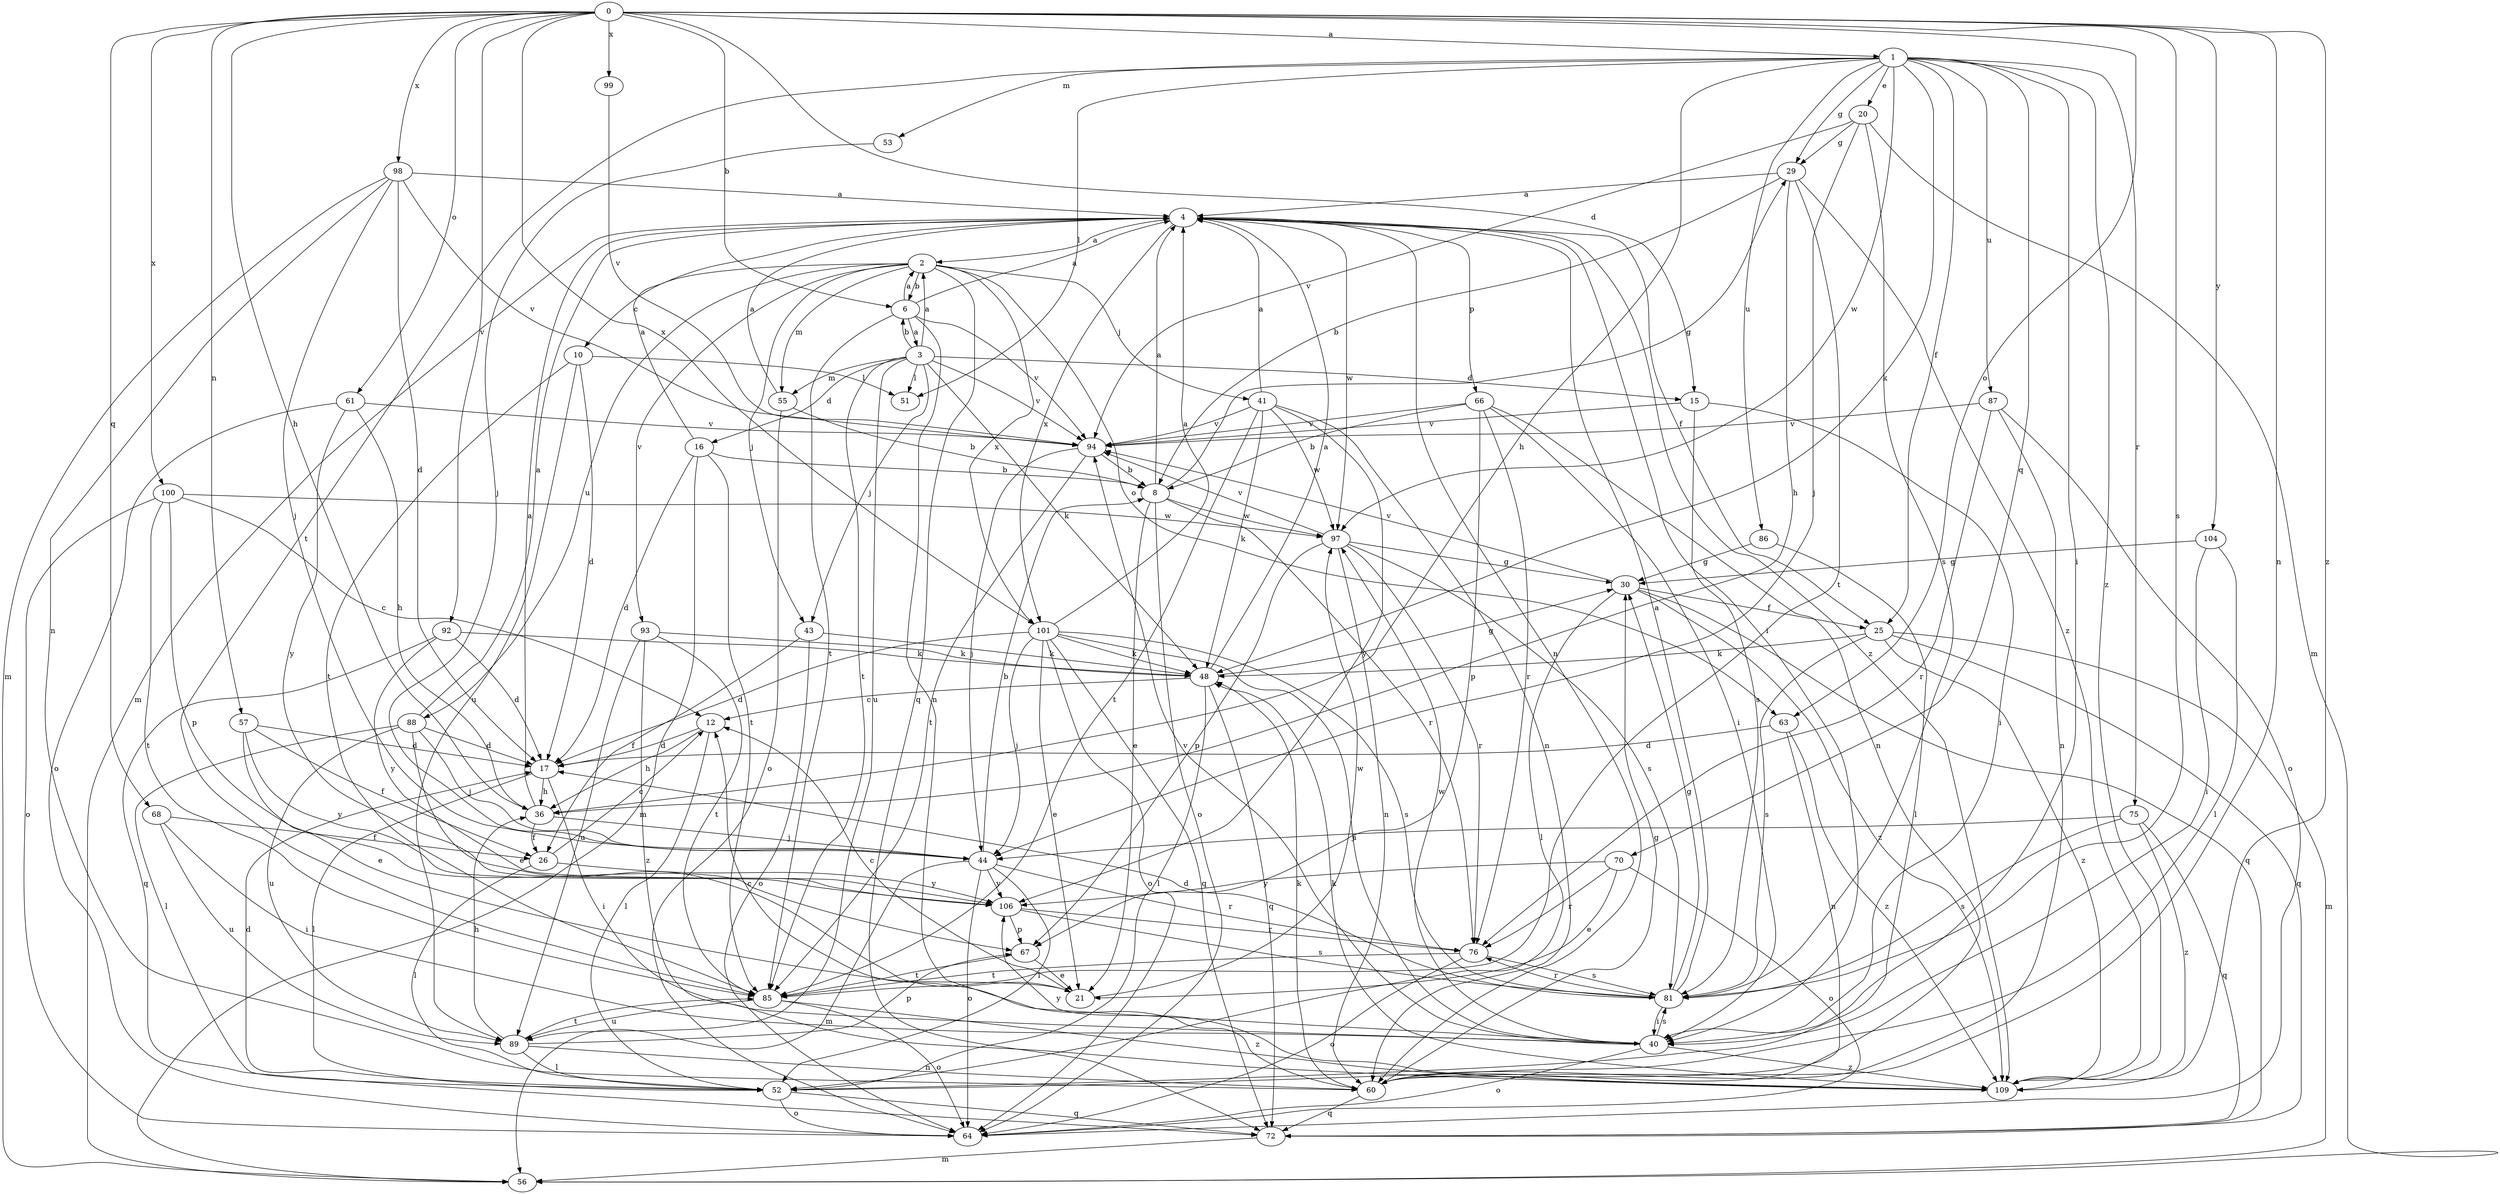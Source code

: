 strict digraph  {
0;
1;
2;
3;
4;
6;
8;
10;
12;
15;
16;
17;
20;
21;
25;
26;
29;
30;
36;
40;
41;
43;
44;
48;
51;
52;
53;
55;
56;
57;
60;
61;
63;
64;
66;
67;
68;
70;
72;
75;
76;
81;
85;
86;
87;
88;
89;
92;
93;
94;
97;
98;
99;
100;
101;
104;
106;
109;
0 -> 1  [label=a];
0 -> 6  [label=b];
0 -> 15  [label=d];
0 -> 36  [label=h];
0 -> 57  [label=n];
0 -> 60  [label=n];
0 -> 61  [label=o];
0 -> 63  [label=o];
0 -> 68  [label=q];
0 -> 81  [label=s];
0 -> 92  [label=v];
0 -> 98  [label=x];
0 -> 99  [label=x];
0 -> 100  [label=x];
0 -> 101  [label=x];
0 -> 104  [label=y];
0 -> 109  [label=z];
1 -> 20  [label=e];
1 -> 25  [label=f];
1 -> 29  [label=g];
1 -> 36  [label=h];
1 -> 40  [label=i];
1 -> 48  [label=k];
1 -> 51  [label=l];
1 -> 53  [label=m];
1 -> 70  [label=q];
1 -> 75  [label=r];
1 -> 85  [label=t];
1 -> 86  [label=u];
1 -> 87  [label=u];
1 -> 97  [label=w];
1 -> 109  [label=z];
2 -> 6  [label=b];
2 -> 10  [label=c];
2 -> 41  [label=j];
2 -> 43  [label=j];
2 -> 55  [label=m];
2 -> 63  [label=o];
2 -> 72  [label=q];
2 -> 88  [label=u];
2 -> 93  [label=v];
2 -> 101  [label=x];
3 -> 2  [label=a];
3 -> 6  [label=b];
3 -> 15  [label=d];
3 -> 16  [label=d];
3 -> 43  [label=j];
3 -> 48  [label=k];
3 -> 51  [label=l];
3 -> 55  [label=m];
3 -> 85  [label=t];
3 -> 89  [label=u];
3 -> 94  [label=v];
4 -> 2  [label=a];
4 -> 25  [label=f];
4 -> 40  [label=i];
4 -> 56  [label=m];
4 -> 60  [label=n];
4 -> 66  [label=p];
4 -> 97  [label=w];
4 -> 101  [label=x];
4 -> 109  [label=z];
6 -> 2  [label=a];
6 -> 3  [label=a];
6 -> 4  [label=a];
6 -> 60  [label=n];
6 -> 85  [label=t];
6 -> 94  [label=v];
8 -> 4  [label=a];
8 -> 21  [label=e];
8 -> 29  [label=g];
8 -> 64  [label=o];
8 -> 76  [label=r];
8 -> 97  [label=w];
10 -> 17  [label=d];
10 -> 51  [label=l];
10 -> 85  [label=t];
10 -> 89  [label=u];
12 -> 17  [label=d];
12 -> 36  [label=h];
12 -> 52  [label=l];
15 -> 40  [label=i];
15 -> 81  [label=s];
15 -> 94  [label=v];
16 -> 4  [label=a];
16 -> 8  [label=b];
16 -> 17  [label=d];
16 -> 56  [label=m];
16 -> 85  [label=t];
17 -> 36  [label=h];
17 -> 40  [label=i];
17 -> 52  [label=l];
20 -> 29  [label=g];
20 -> 44  [label=j];
20 -> 56  [label=m];
20 -> 81  [label=s];
20 -> 94  [label=v];
21 -> 12  [label=c];
21 -> 97  [label=w];
25 -> 48  [label=k];
25 -> 56  [label=m];
25 -> 72  [label=q];
25 -> 81  [label=s];
25 -> 109  [label=z];
26 -> 12  [label=c];
26 -> 52  [label=l];
26 -> 106  [label=y];
29 -> 4  [label=a];
29 -> 8  [label=b];
29 -> 36  [label=h];
29 -> 85  [label=t];
29 -> 109  [label=z];
30 -> 25  [label=f];
30 -> 52  [label=l];
30 -> 72  [label=q];
30 -> 94  [label=v];
30 -> 109  [label=z];
36 -> 4  [label=a];
36 -> 26  [label=f];
36 -> 44  [label=j];
40 -> 12  [label=c];
40 -> 64  [label=o];
40 -> 81  [label=s];
40 -> 94  [label=v];
40 -> 97  [label=w];
40 -> 109  [label=z];
41 -> 4  [label=a];
41 -> 48  [label=k];
41 -> 60  [label=n];
41 -> 85  [label=t];
41 -> 94  [label=v];
41 -> 97  [label=w];
41 -> 106  [label=y];
43 -> 26  [label=f];
43 -> 48  [label=k];
43 -> 64  [label=o];
44 -> 8  [label=b];
44 -> 52  [label=l];
44 -> 56  [label=m];
44 -> 64  [label=o];
44 -> 76  [label=r];
44 -> 106  [label=y];
48 -> 4  [label=a];
48 -> 12  [label=c];
48 -> 30  [label=g];
48 -> 52  [label=l];
48 -> 72  [label=q];
52 -> 17  [label=d];
52 -> 64  [label=o];
52 -> 72  [label=q];
53 -> 44  [label=j];
55 -> 4  [label=a];
55 -> 8  [label=b];
55 -> 64  [label=o];
57 -> 17  [label=d];
57 -> 21  [label=e];
57 -> 26  [label=f];
57 -> 106  [label=y];
60 -> 30  [label=g];
60 -> 48  [label=k];
60 -> 72  [label=q];
61 -> 36  [label=h];
61 -> 64  [label=o];
61 -> 94  [label=v];
61 -> 106  [label=y];
63 -> 17  [label=d];
63 -> 60  [label=n];
63 -> 109  [label=z];
66 -> 8  [label=b];
66 -> 40  [label=i];
66 -> 60  [label=n];
66 -> 67  [label=p];
66 -> 76  [label=r];
66 -> 94  [label=v];
67 -> 21  [label=e];
67 -> 85  [label=t];
68 -> 26  [label=f];
68 -> 40  [label=i];
68 -> 89  [label=u];
70 -> 21  [label=e];
70 -> 64  [label=o];
70 -> 76  [label=r];
70 -> 106  [label=y];
72 -> 56  [label=m];
75 -> 44  [label=j];
75 -> 72  [label=q];
75 -> 81  [label=s];
75 -> 109  [label=z];
76 -> 64  [label=o];
76 -> 81  [label=s];
76 -> 85  [label=t];
81 -> 4  [label=a];
81 -> 17  [label=d];
81 -> 30  [label=g];
81 -> 40  [label=i];
81 -> 76  [label=r];
85 -> 64  [label=o];
85 -> 89  [label=u];
85 -> 109  [label=z];
86 -> 30  [label=g];
86 -> 52  [label=l];
87 -> 60  [label=n];
87 -> 64  [label=o];
87 -> 76  [label=r];
87 -> 94  [label=v];
88 -> 4  [label=a];
88 -> 17  [label=d];
88 -> 21  [label=e];
88 -> 44  [label=j];
88 -> 52  [label=l];
88 -> 89  [label=u];
89 -> 36  [label=h];
89 -> 52  [label=l];
89 -> 60  [label=n];
89 -> 67  [label=p];
89 -> 85  [label=t];
92 -> 17  [label=d];
92 -> 48  [label=k];
92 -> 72  [label=q];
92 -> 106  [label=y];
93 -> 48  [label=k];
93 -> 85  [label=t];
93 -> 89  [label=u];
93 -> 109  [label=z];
94 -> 8  [label=b];
94 -> 44  [label=j];
94 -> 85  [label=t];
97 -> 30  [label=g];
97 -> 60  [label=n];
97 -> 67  [label=p];
97 -> 76  [label=r];
97 -> 81  [label=s];
97 -> 94  [label=v];
98 -> 4  [label=a];
98 -> 17  [label=d];
98 -> 44  [label=j];
98 -> 56  [label=m];
98 -> 60  [label=n];
98 -> 94  [label=v];
99 -> 94  [label=v];
100 -> 12  [label=c];
100 -> 64  [label=o];
100 -> 67  [label=p];
100 -> 85  [label=t];
100 -> 97  [label=w];
101 -> 4  [label=a];
101 -> 17  [label=d];
101 -> 21  [label=e];
101 -> 40  [label=i];
101 -> 44  [label=j];
101 -> 48  [label=k];
101 -> 64  [label=o];
101 -> 72  [label=q];
101 -> 81  [label=s];
104 -> 30  [label=g];
104 -> 40  [label=i];
104 -> 52  [label=l];
106 -> 67  [label=p];
106 -> 76  [label=r];
106 -> 81  [label=s];
109 -> 48  [label=k];
109 -> 106  [label=y];
}
